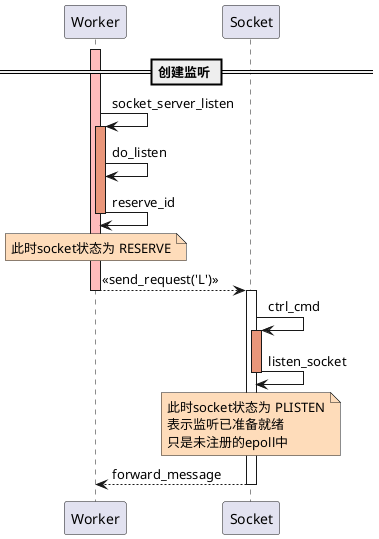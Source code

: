@startuml
participant Worker
participant Socket

== 创建监听 ==

'注释
activate Worker #FFBBBB
Worker -> Worker: socket_server_listen

activate Worker #DarkSalmon
Worker -> Worker: do_listen
Worker -> Worker: reserve_id
note over Worker #FEDCBA: 此时socket状态为 RESERVE
deactivate Worker

Worker --> Socket: <<send_request('L')>>
deactivate Worker

activate Socket
Socket -> Socket: ctrl_cmd
activate Socket #DarkSalmon
Socket -> Socket: listen_socket
note over Socket #FEDCBA: 此时socket状态为 PLISTEN\n表示监听已准备就绪\n只是未注册的epoll中
deactivate Socket

Socket --> Worker: forward_message
deactivate Socket

@enduml